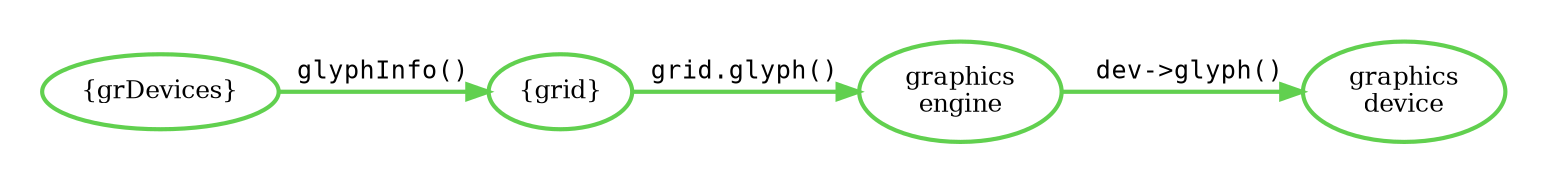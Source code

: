 
digraph G {

    node [style = filled; fillcolor = white,
          color = "#61D04F", penwidth = 2,
          fontcolor = black, fontsize = 12 ];
    edge [color = "#61D04F", penwidth = 2,
          fontcolor = black, fontname = courier, fontsize = 12 ];

    grdevices [label = "{grDevices}" ];
    engine [label = "graphics\nengine"];
    device2 [label = "graphics\ndevice"];
    grid [label = "{grid}"];

    subgraph clusterR {
        grdevices -> grid [label = "glyphInfo()", fontname = courier];
        grid -> engine [label = "grid.glyph()", fontname = courier];
        engine -> device2 [label = " dev->glyph()", fontname = courier];
        color = none;

        { rank = same; grdevices; grid; engine; device2}
    }

}
    